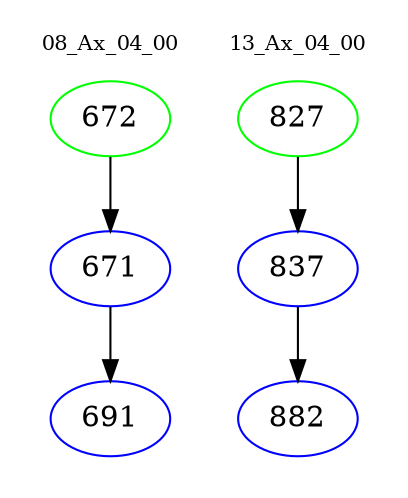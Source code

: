 digraph{
subgraph cluster_0 {
color = white
label = "08_Ax_04_00";
fontsize=10;
T0_672 [label="672", color="green"]
T0_672 -> T0_671 [color="black"]
T0_671 [label="671", color="blue"]
T0_671 -> T0_691 [color="black"]
T0_691 [label="691", color="blue"]
}
subgraph cluster_1 {
color = white
label = "13_Ax_04_00";
fontsize=10;
T1_827 [label="827", color="green"]
T1_827 -> T1_837 [color="black"]
T1_837 [label="837", color="blue"]
T1_837 -> T1_882 [color="black"]
T1_882 [label="882", color="blue"]
}
}
